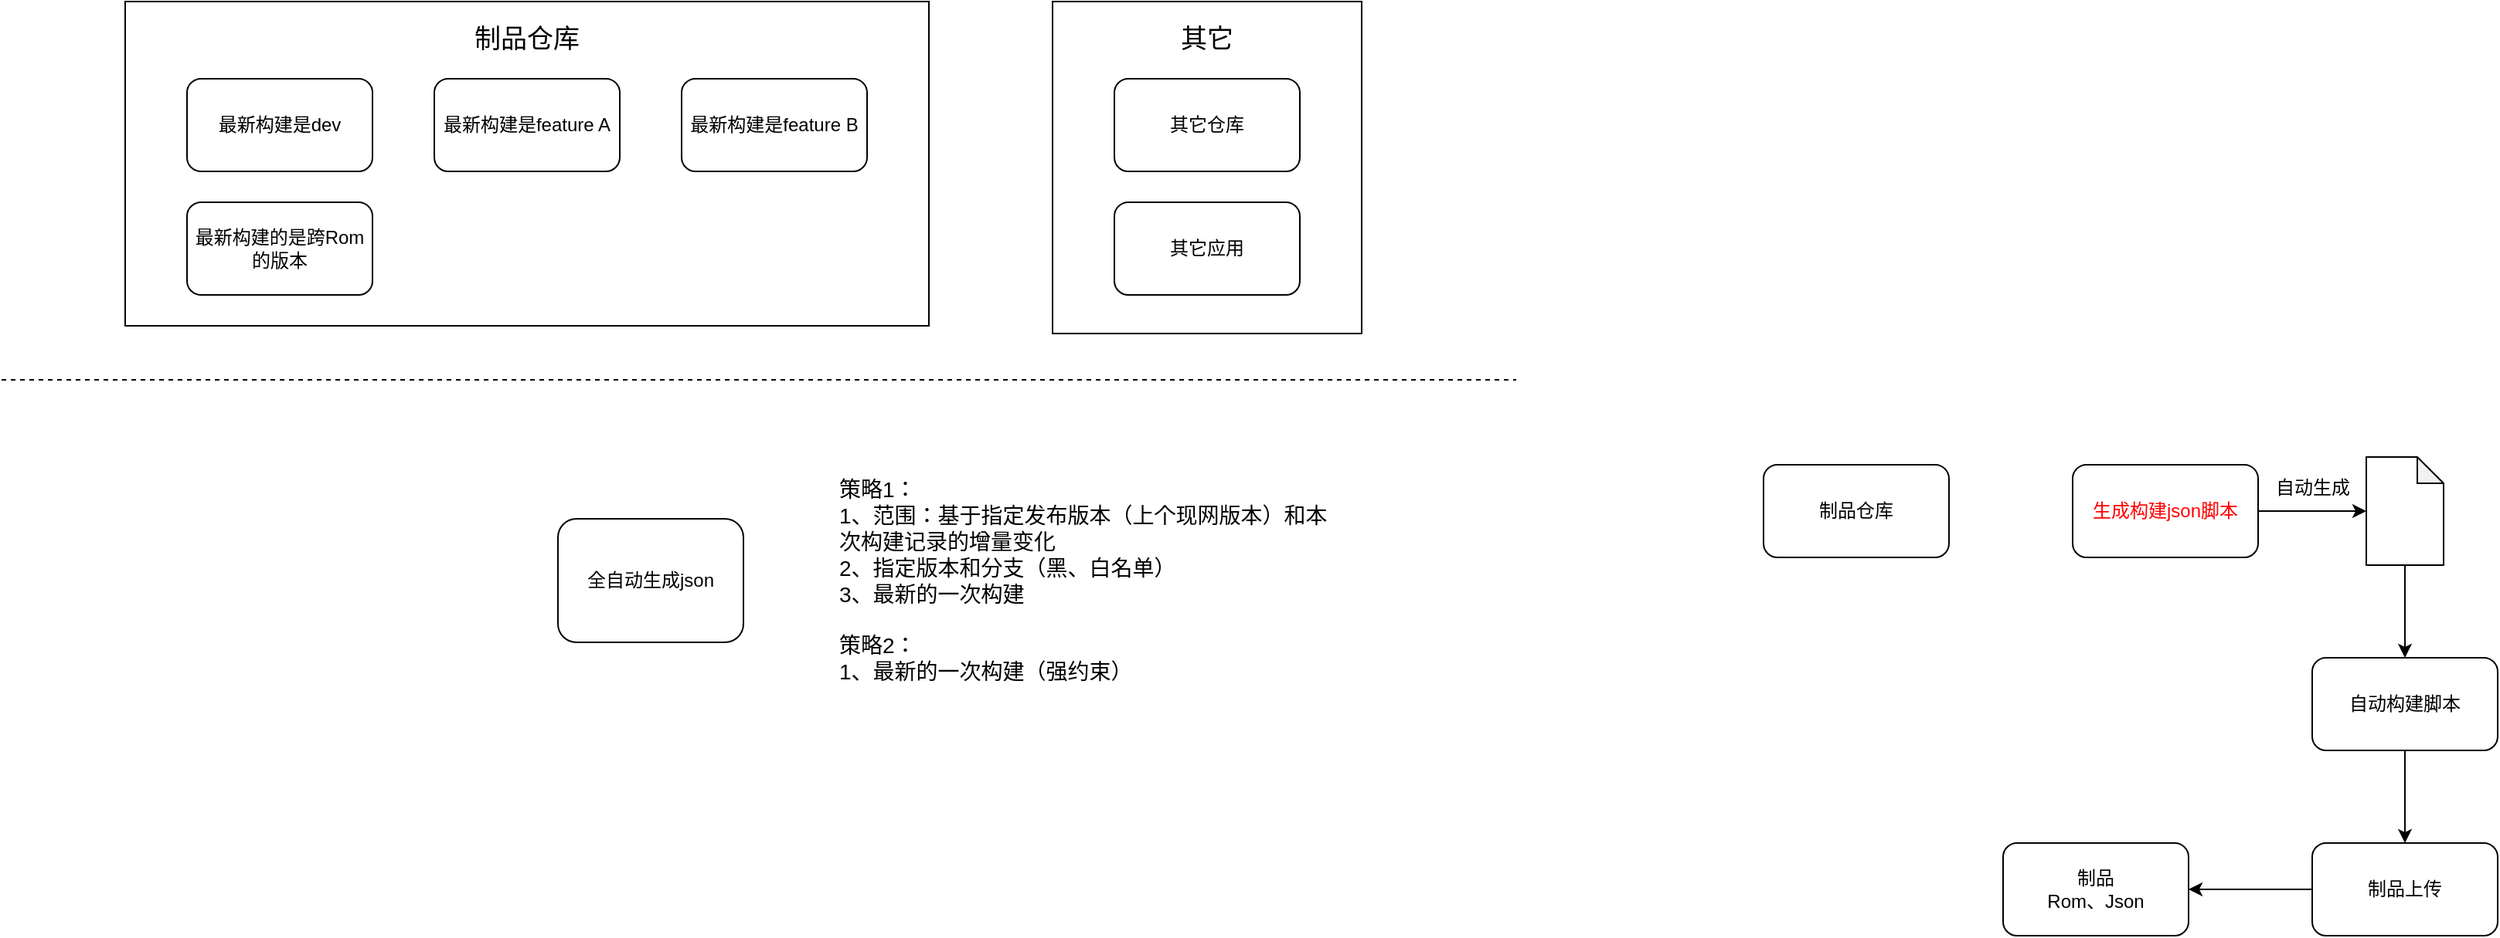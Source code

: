 <mxfile version="12.4.7" type="github">
  <diagram id="FAg1cW05P3NnOw4gdnMJ" name="Page-1">
    <mxGraphModel dx="1149" dy="591" grid="1" gridSize="10" guides="1" tooltips="1" connect="1" arrows="1" fold="1" page="1" pageScale="1" pageWidth="827" pageHeight="1169" math="0" shadow="0">
      <root>
        <mxCell id="0"/>
        <mxCell id="1" parent="0"/>
        <mxCell id="vgUbjpSqmQ3m78ZxgBPh-3" value="" style="rounded=0;whiteSpace=wrap;html=1;" parent="1" vertex="1">
          <mxGeometry x="80" y="25" width="520" height="210" as="geometry"/>
        </mxCell>
        <mxCell id="HkO8PeexPBnHm8WG3Wcb-1" value="最新构建是dev" style="rounded=1;whiteSpace=wrap;html=1;" parent="1" vertex="1">
          <mxGeometry x="120" y="75" width="120" height="60" as="geometry"/>
        </mxCell>
        <mxCell id="vgUbjpSqmQ3m78ZxgBPh-1" value="最新构建是feature A" style="rounded=1;whiteSpace=wrap;html=1;" parent="1" vertex="1">
          <mxGeometry x="280" y="75" width="120" height="60" as="geometry"/>
        </mxCell>
        <mxCell id="vgUbjpSqmQ3m78ZxgBPh-2" value="最新构建是feature B" style="rounded=1;whiteSpace=wrap;html=1;" parent="1" vertex="1">
          <mxGeometry x="440" y="75" width="120" height="60" as="geometry"/>
        </mxCell>
        <mxCell id="vgUbjpSqmQ3m78ZxgBPh-4" value="全自动生成json" style="rounded=1;whiteSpace=wrap;html=1;" parent="1" vertex="1">
          <mxGeometry x="360" y="360" width="120" height="80" as="geometry"/>
        </mxCell>
        <mxCell id="vgUbjpSqmQ3m78ZxgBPh-22" value="策略1：&lt;br&gt;1、范围：基于指定发布版本（上个现网版本）和本次构建记录的增量变化&lt;br style=&quot;font-size: 14px&quot;&gt;2、指定版本和分支（黑、白名单）&lt;br style=&quot;font-size: 14px&quot;&gt;3、最新的一次构建&lt;br&gt;&lt;br&gt;策略2：&lt;br&gt;1、最新的一次构建（强约束）" style="text;html=1;strokeColor=none;fillColor=none;align=left;verticalAlign=middle;whiteSpace=wrap;rounded=0;fontSize=14;" parent="1" vertex="1">
          <mxGeometry x="540" y="330" width="320" height="140" as="geometry"/>
        </mxCell>
        <mxCell id="7iL746voWy9-eUK7LAxA-2" value="" style="endArrow=none;dashed=1;html=1;" parent="1" edge="1">
          <mxGeometry width="50" height="50" relative="1" as="geometry">
            <mxPoint y="270" as="sourcePoint"/>
            <mxPoint x="980" y="270" as="targetPoint"/>
          </mxGeometry>
        </mxCell>
        <mxCell id="7iL746voWy9-eUK7LAxA-5" value="" style="rounded=0;whiteSpace=wrap;html=1;" parent="1" vertex="1">
          <mxGeometry x="680" y="25" width="200" height="215" as="geometry"/>
        </mxCell>
        <mxCell id="7iL746voWy9-eUK7LAxA-6" value="其它" style="text;html=1;strokeColor=none;fillColor=none;align=center;verticalAlign=middle;whiteSpace=wrap;rounded=0;fontSize=17;" parent="1" vertex="1">
          <mxGeometry x="755" y="35" width="50" height="30" as="geometry"/>
        </mxCell>
        <mxCell id="7iL746voWy9-eUK7LAxA-7" value="其它仓库" style="rounded=1;whiteSpace=wrap;html=1;" parent="1" vertex="1">
          <mxGeometry x="720" y="75" width="120" height="60" as="geometry"/>
        </mxCell>
        <mxCell id="7iL746voWy9-eUK7LAxA-8" value="其它应用" style="rounded=1;whiteSpace=wrap;html=1;" parent="1" vertex="1">
          <mxGeometry x="720" y="155" width="120" height="60" as="geometry"/>
        </mxCell>
        <mxCell id="7iL746voWy9-eUK7LAxA-9" value="最新构建的是跨Rom的版本" style="rounded=1;whiteSpace=wrap;html=1;" parent="1" vertex="1">
          <mxGeometry x="120" y="155" width="120" height="60" as="geometry"/>
        </mxCell>
        <mxCell id="7iL746voWy9-eUK7LAxA-10" value="制品仓库" style="text;html=1;strokeColor=none;fillColor=none;align=center;verticalAlign=middle;whiteSpace=wrap;rounded=0;fontSize=17;" parent="1" vertex="1">
          <mxGeometry x="290" y="35" width="100" height="30" as="geometry"/>
        </mxCell>
        <mxCell id="7iL746voWy9-eUK7LAxA-25" value="" style="edgeStyle=orthogonalEdgeStyle;rounded=0;orthogonalLoop=1;jettySize=auto;html=1;" parent="1" source="7iL746voWy9-eUK7LAxA-12" target="7iL746voWy9-eUK7LAxA-18" edge="1">
          <mxGeometry relative="1" as="geometry"/>
        </mxCell>
        <mxCell id="7iL746voWy9-eUK7LAxA-26" value="自动生成" style="text;html=1;align=center;verticalAlign=middle;resizable=0;points=[];labelBackgroundColor=#ffffff;" parent="7iL746voWy9-eUK7LAxA-25" vertex="1" connectable="0">
          <mxGeometry x="-0.171" relative="1" as="geometry">
            <mxPoint x="6" y="-15" as="offset"/>
          </mxGeometry>
        </mxCell>
        <mxCell id="7iL746voWy9-eUK7LAxA-12" value="&lt;font color=&quot;#ff0000&quot;&gt;生成构建json脚本&lt;/font&gt;" style="rounded=1;whiteSpace=wrap;html=1;" parent="1" vertex="1">
          <mxGeometry x="1340" y="325" width="120" height="60" as="geometry"/>
        </mxCell>
        <mxCell id="7iL746voWy9-eUK7LAxA-16" value="制品仓库" style="rounded=1;whiteSpace=wrap;html=1;" parent="1" vertex="1">
          <mxGeometry x="1140" y="325" width="120" height="60" as="geometry"/>
        </mxCell>
        <mxCell id="7iL746voWy9-eUK7LAxA-21" value="" style="edgeStyle=orthogonalEdgeStyle;rounded=0;orthogonalLoop=1;jettySize=auto;html=1;" parent="1" source="7iL746voWy9-eUK7LAxA-18" target="7iL746voWy9-eUK7LAxA-19" edge="1">
          <mxGeometry relative="1" as="geometry"/>
        </mxCell>
        <mxCell id="7iL746voWy9-eUK7LAxA-18" value="" style="shape=note;whiteSpace=wrap;html=1;backgroundOutline=1;darkOpacity=0.05;size=17;" parent="1" vertex="1">
          <mxGeometry x="1530" y="320" width="50" height="70" as="geometry"/>
        </mxCell>
        <mxCell id="7iL746voWy9-eUK7LAxA-23" value="" style="edgeStyle=orthogonalEdgeStyle;rounded=0;orthogonalLoop=1;jettySize=auto;html=1;" parent="1" source="7iL746voWy9-eUK7LAxA-19" target="7iL746voWy9-eUK7LAxA-22" edge="1">
          <mxGeometry relative="1" as="geometry"/>
        </mxCell>
        <mxCell id="7iL746voWy9-eUK7LAxA-19" value="自动构建脚本" style="rounded=1;whiteSpace=wrap;html=1;" parent="1" vertex="1">
          <mxGeometry x="1495" y="450" width="120" height="60" as="geometry"/>
        </mxCell>
        <mxCell id="fA51vT7PAvam6Ioy-bmL-3" value="" style="edgeStyle=orthogonalEdgeStyle;rounded=0;orthogonalLoop=1;jettySize=auto;html=1;" edge="1" parent="1" source="7iL746voWy9-eUK7LAxA-22" target="fA51vT7PAvam6Ioy-bmL-2">
          <mxGeometry relative="1" as="geometry"/>
        </mxCell>
        <mxCell id="7iL746voWy9-eUK7LAxA-22" value="制品上传" style="rounded=1;whiteSpace=wrap;html=1;" parent="1" vertex="1">
          <mxGeometry x="1495" y="570" width="120" height="60" as="geometry"/>
        </mxCell>
        <mxCell id="fA51vT7PAvam6Ioy-bmL-2" value="制品&lt;br&gt;Rom、Json" style="rounded=1;whiteSpace=wrap;html=1;" vertex="1" parent="1">
          <mxGeometry x="1295" y="570" width="120" height="60" as="geometry"/>
        </mxCell>
      </root>
    </mxGraphModel>
  </diagram>
</mxfile>
